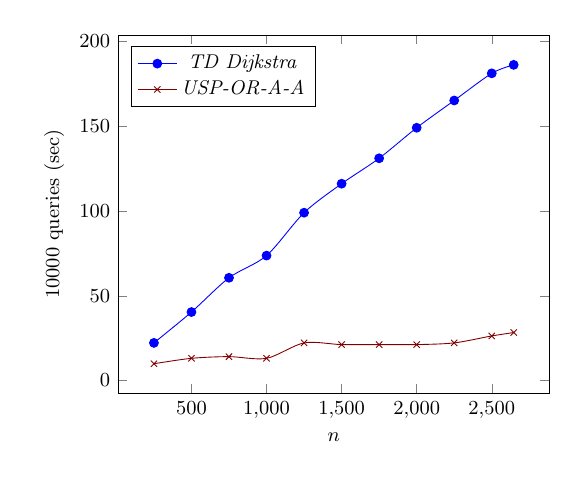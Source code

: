 \tikzstyle{textstyle}=[font=\fontsize{9}{9}\selectfont]
\begin{tikzpicture}[textstyle, scale=0.8]
    \begin{axis}[
        xlabel={$n$},
        ylabel={$10000$ queries (sec)},
		legend pos=north west
        ]
        
    \addplot[smooth,mark=*,color=blue] plot coordinates {
		(250,22.2)
		(500,40.4)
		(750,60.6)
		(1000,73.7)
		(1250,99.0)
		(1500,116.1)
		(1750,131.1)
		(2000,149.1)
		(2250,165.2)
		(2500,181.2)
		(2646,186.2)
    };
    \addlegendentry{\textit{TD Dijkstra}}
    
    \addplot[smooth,mark=x,color=black!50!red] plot coordinates {
		(250,9.9)
		(500,13.1)
		(750,14.1)
		(1000,13.1)
		(1250,22.2)
		(1500,21.2)
		(1750,21.2)
		(2000,21.2)
		(2250,22.2)
		(2500,26.3)
		(2646,28.3)
    };
    \addlegendentry{\textit{USP-OR-A-A}}
    
    \end{axis}
\end{tikzpicture}
